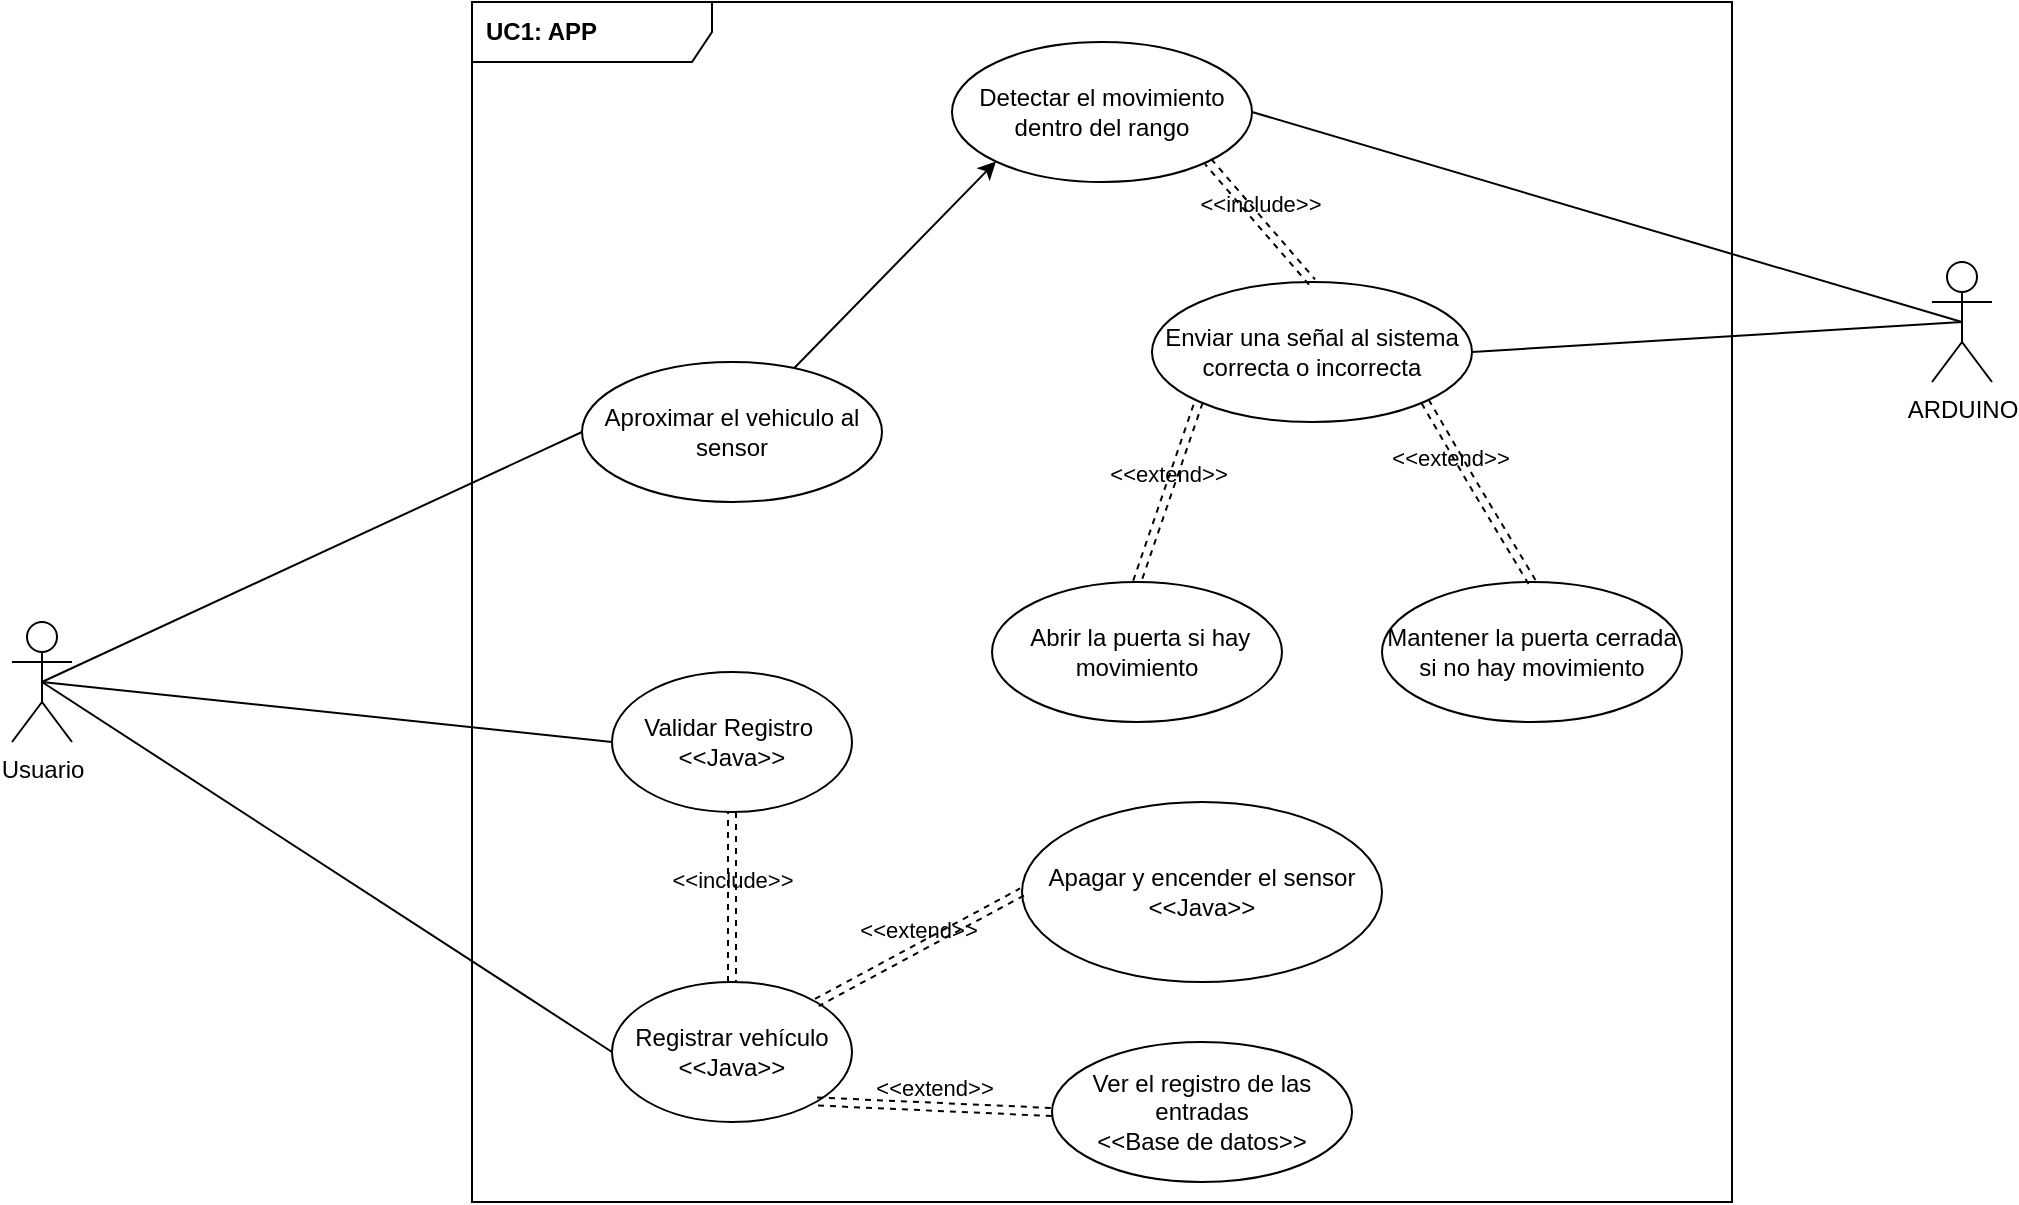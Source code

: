<mxfile>
    <diagram id="VevtqfHYLRV94XmZ_G4F" name="Página-1">
        <mxGraphModel dx="1249" dy="731" grid="1" gridSize="10" guides="1" tooltips="1" connect="1" arrows="1" fold="1" page="1" pageScale="1" pageWidth="1169" pageHeight="1654" math="0" shadow="0">
            <root>
                <mxCell id="0"/>
                <mxCell id="1" parent="0"/>
                <mxCell id="2" value="Usuario" style="shape=umlActor;verticalLabelPosition=bottom;verticalAlign=top;html=1;" parent="1" vertex="1">
                    <mxGeometry x="110" y="840" width="30" height="60" as="geometry"/>
                </mxCell>
                <mxCell id="9" style="html=1;exitX=0.5;exitY=0.5;exitDx=0;exitDy=0;exitPerimeter=0;entryX=0;entryY=0.5;entryDx=0;entryDy=0;endArrow=none;endFill=0;" parent="1" source="2" target="8" edge="1">
                    <mxGeometry relative="1" as="geometry"/>
                </mxCell>
                <mxCell id="5" value="UC1: APP" style="shape=umlFrame;whiteSpace=wrap;html=1;width=120;height=30;boundedLbl=1;verticalAlign=middle;align=left;spacingLeft=5;fontStyle=1" parent="1" vertex="1">
                    <mxGeometry x="340" y="530" width="630" height="600" as="geometry"/>
                </mxCell>
                <mxCell id="6" value="ARDUINO" style="shape=umlActor;verticalLabelPosition=bottom;verticalAlign=top;html=1;" parent="1" vertex="1">
                    <mxGeometry x="1070" y="660" width="30" height="60" as="geometry"/>
                </mxCell>
                <mxCell id="47" style="edgeStyle=none;html=1;entryX=0;entryY=1;entryDx=0;entryDy=0;" edge="1" parent="1" source="8" target="11">
                    <mxGeometry relative="1" as="geometry"/>
                </mxCell>
                <mxCell id="8" value="&lt;span style=&quot;&quot;&gt;Aproximar el vehiculo al sensor&lt;/span&gt;" style="ellipse;whiteSpace=wrap;html=1;" parent="1" vertex="1">
                    <mxGeometry x="395" y="710" width="150" height="70" as="geometry"/>
                </mxCell>
                <mxCell id="11" value="&lt;span style=&quot;&quot;&gt;Detectar el movimiento dentro del rango&lt;/span&gt;" style="ellipse;whiteSpace=wrap;html=1;" parent="1" vertex="1">
                    <mxGeometry x="580" y="550" width="150" height="70" as="geometry"/>
                </mxCell>
                <mxCell id="12" value="&lt;span style=&quot;&quot;&gt;Enviar una señal al sistema correcta o incorrecta&lt;/span&gt;" style="ellipse;whiteSpace=wrap;html=1;" parent="1" vertex="1">
                    <mxGeometry x="680" y="670" width="160" height="70" as="geometry"/>
                </mxCell>
                <mxCell id="17" value="&amp;lt;&amp;lt;include&amp;gt;&amp;gt;" style="html=1;verticalAlign=bottom;labelBackgroundColor=none;endArrow=open;endFill=0;dashed=1;shape=link;exitX=1;exitY=1;exitDx=0;exitDy=0;entryX=0.5;entryY=0;entryDx=0;entryDy=0;" parent="1" source="11" target="12" edge="1">
                    <mxGeometry width="160" relative="1" as="geometry">
                        <mxPoint x="670" y="770" as="sourcePoint"/>
                        <mxPoint x="830" y="770" as="targetPoint"/>
                    </mxGeometry>
                </mxCell>
                <mxCell id="18" style="html=1;exitX=1;exitY=0.5;exitDx=0;exitDy=0;entryX=0.5;entryY=0.5;entryDx=0;entryDy=0;endArrow=none;endFill=0;entryPerimeter=0;" parent="1" source="12" target="6" edge="1">
                    <mxGeometry relative="1" as="geometry">
                        <mxPoint x="745" y="595" as="sourcePoint"/>
                        <mxPoint x="1065" y="580" as="targetPoint"/>
                    </mxGeometry>
                </mxCell>
                <mxCell id="19" value="&amp;nbsp;Abrir la puerta si hay movimiento" style="ellipse;whiteSpace=wrap;html=1;" parent="1" vertex="1">
                    <mxGeometry x="600" y="820" width="145" height="70" as="geometry"/>
                </mxCell>
                <mxCell id="21" value="&amp;lt;&amp;lt;extend&amp;gt;&amp;gt;" style="html=1;verticalAlign=bottom;labelBackgroundColor=none;endArrow=open;endFill=0;dashed=1;shape=link;exitX=0;exitY=1;exitDx=0;exitDy=0;entryX=0.5;entryY=0;entryDx=0;entryDy=0;" parent="1" source="12" target="19" edge="1">
                    <mxGeometry width="160" relative="1" as="geometry">
                        <mxPoint x="770" y="800" as="sourcePoint"/>
                        <mxPoint x="930" y="800" as="targetPoint"/>
                    </mxGeometry>
                </mxCell>
                <mxCell id="22" value="&lt;span style=&quot;&quot;&gt;Mantener la puerta cerrada si no hay movimiento&lt;/span&gt;" style="ellipse;whiteSpace=wrap;html=1;" parent="1" vertex="1">
                    <mxGeometry x="795" y="820" width="150" height="70" as="geometry"/>
                </mxCell>
                <mxCell id="23" value="&amp;lt;&amp;lt;extend&amp;gt;&amp;gt;" style="html=1;verticalAlign=bottom;labelBackgroundColor=none;endArrow=open;endFill=0;dashed=1;shape=link;exitX=1;exitY=1;exitDx=0;exitDy=0;entryX=0.5;entryY=0;entryDx=0;entryDy=0;" parent="1" source="12" target="22" edge="1">
                    <mxGeometry x="-0.255" y="-8" width="160" relative="1" as="geometry">
                        <mxPoint x="760" y="760" as="sourcePoint"/>
                        <mxPoint x="585" y="830" as="targetPoint"/>
                        <Array as="points">
                            <mxPoint x="840" y="770"/>
                        </Array>
                        <mxPoint as="offset"/>
                    </mxGeometry>
                </mxCell>
                <mxCell id="28" value="&lt;span style=&quot;&quot;&gt;Registrar vehículo&lt;br&gt;&amp;lt;&amp;lt;Java&amp;gt;&amp;gt;&lt;br&gt;&lt;/span&gt;" style="ellipse;whiteSpace=wrap;html=1;" parent="1" vertex="1">
                    <mxGeometry x="410" y="1020" width="120" height="70" as="geometry"/>
                </mxCell>
                <mxCell id="29" style="html=1;exitX=0.5;exitY=0.5;exitDx=0;exitDy=0;exitPerimeter=0;entryX=0;entryY=0.5;entryDx=0;entryDy=0;endArrow=none;endFill=0;" parent="1" source="2" target="28" edge="1">
                    <mxGeometry relative="1" as="geometry">
                        <mxPoint x="255" y="930" as="sourcePoint"/>
                        <mxPoint x="480" y="765" as="targetPoint"/>
                    </mxGeometry>
                </mxCell>
                <mxCell id="30" value="Ver el registro de las entradas&lt;br&gt;&amp;lt;&amp;lt;Base de datos&amp;gt;&amp;gt;" style="ellipse;whiteSpace=wrap;html=1;" parent="1" vertex="1">
                    <mxGeometry x="630" y="1050" width="150" height="70" as="geometry"/>
                </mxCell>
                <mxCell id="31" value="&lt;span style=&quot;&quot;&gt;Apagar y encender el sensor&lt;br&gt;&amp;lt;&amp;lt;Java&amp;gt;&amp;gt;&lt;br&gt;&lt;/span&gt;" style="ellipse;whiteSpace=wrap;html=1;" parent="1" vertex="1">
                    <mxGeometry x="615" y="930" width="180" height="90" as="geometry"/>
                </mxCell>
                <mxCell id="34" value="&lt;span style=&quot;&quot;&gt;Validar Registro&amp;nbsp;&lt;br&gt;&amp;lt;&amp;lt;Java&amp;gt;&amp;gt;&lt;br&gt;&lt;/span&gt;" style="ellipse;whiteSpace=wrap;html=1;" vertex="1" parent="1">
                    <mxGeometry x="410" y="865" width="120" height="70" as="geometry"/>
                </mxCell>
                <mxCell id="35" value="&amp;lt;&amp;lt;extend&amp;gt;&amp;gt;" style="html=1;verticalAlign=bottom;labelBackgroundColor=none;endArrow=open;endFill=0;dashed=1;shape=link;exitX=0;exitY=0.5;exitDx=0;exitDy=0;entryX=1;entryY=0;entryDx=0;entryDy=0;" edge="1" parent="1" source="31" target="28">
                    <mxGeometry width="160" relative="1" as="geometry">
                        <mxPoint x="614" y="930" as="sourcePoint"/>
                        <mxPoint x="510" y="1000" as="targetPoint"/>
                    </mxGeometry>
                </mxCell>
                <mxCell id="36" value="&amp;lt;&amp;lt;extend&amp;gt;&amp;gt;" style="html=1;verticalAlign=bottom;labelBackgroundColor=none;endArrow=open;endFill=0;dashed=1;shape=link;exitX=0;exitY=0.5;exitDx=0;exitDy=0;entryX=1;entryY=1;entryDx=0;entryDy=0;" edge="1" parent="1" source="30" target="28">
                    <mxGeometry width="160" relative="1" as="geometry">
                        <mxPoint x="615.0" y="985" as="sourcePoint"/>
                        <mxPoint x="522.965" y="1020.569" as="targetPoint"/>
                    </mxGeometry>
                </mxCell>
                <mxCell id="39" style="html=1;exitX=0.5;exitY=0.5;exitDx=0;exitDy=0;exitPerimeter=0;entryX=0;entryY=0.5;entryDx=0;entryDy=0;endArrow=none;endFill=0;" edge="1" parent="1" source="2" target="34">
                    <mxGeometry relative="1" as="geometry">
                        <mxPoint x="135" y="885" as="sourcePoint"/>
                        <mxPoint x="480" y="770" as="targetPoint"/>
                    </mxGeometry>
                </mxCell>
                <mxCell id="40" value="&amp;lt;&amp;lt;include&amp;gt;&amp;gt;" style="html=1;verticalAlign=bottom;labelBackgroundColor=none;endArrow=open;endFill=0;dashed=1;shape=link;entryX=0.5;entryY=0;entryDx=0;entryDy=0;exitX=0.5;exitY=1;exitDx=0;exitDy=0;" edge="1" parent="1" source="34" target="28">
                    <mxGeometry width="160" relative="1" as="geometry">
                        <mxPoint x="431.605" y="939.579" as="sourcePoint"/>
                        <mxPoint x="370" y="1050" as="targetPoint"/>
                    </mxGeometry>
                </mxCell>
                <mxCell id="41" style="html=1;exitX=1;exitY=0.5;exitDx=0;exitDy=0;entryX=0.5;entryY=0.5;entryDx=0;entryDy=0;endArrow=none;endFill=0;entryPerimeter=0;" edge="1" parent="1" source="11" target="6">
                    <mxGeometry relative="1" as="geometry">
                        <mxPoint x="760" y="605" as="sourcePoint"/>
                        <mxPoint x="1015.0" y="480" as="targetPoint"/>
                    </mxGeometry>
                </mxCell>
            </root>
        </mxGraphModel>
    </diagram>
</mxfile>